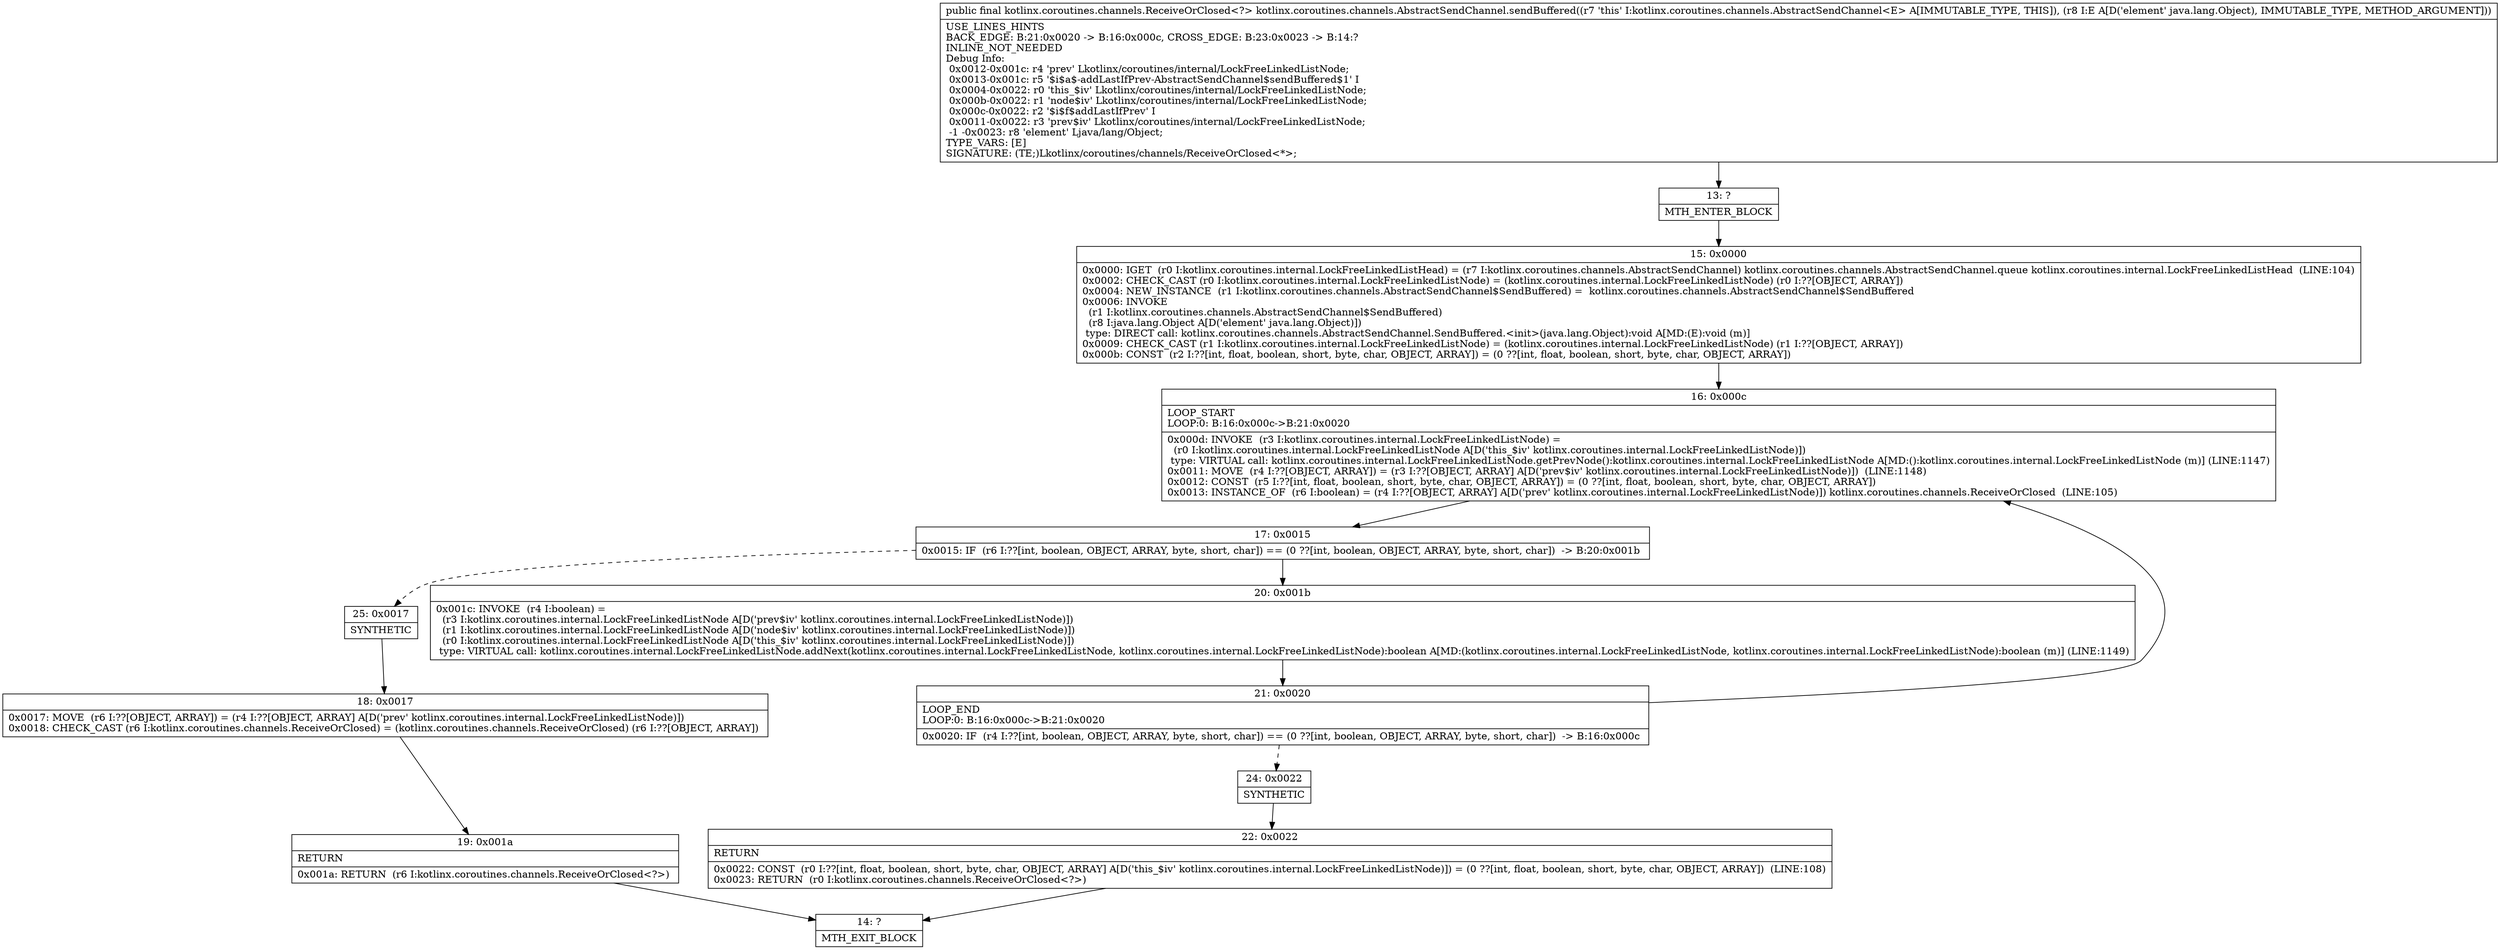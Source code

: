 digraph "CFG forkotlinx.coroutines.channels.AbstractSendChannel.sendBuffered(Ljava\/lang\/Object;)Lkotlinx\/coroutines\/channels\/ReceiveOrClosed;" {
Node_13 [shape=record,label="{13\:\ ?|MTH_ENTER_BLOCK\l}"];
Node_15 [shape=record,label="{15\:\ 0x0000|0x0000: IGET  (r0 I:kotlinx.coroutines.internal.LockFreeLinkedListHead) = (r7 I:kotlinx.coroutines.channels.AbstractSendChannel) kotlinx.coroutines.channels.AbstractSendChannel.queue kotlinx.coroutines.internal.LockFreeLinkedListHead  (LINE:104)\l0x0002: CHECK_CAST (r0 I:kotlinx.coroutines.internal.LockFreeLinkedListNode) = (kotlinx.coroutines.internal.LockFreeLinkedListNode) (r0 I:??[OBJECT, ARRAY]) \l0x0004: NEW_INSTANCE  (r1 I:kotlinx.coroutines.channels.AbstractSendChannel$SendBuffered) =  kotlinx.coroutines.channels.AbstractSendChannel$SendBuffered \l0x0006: INVOKE  \l  (r1 I:kotlinx.coroutines.channels.AbstractSendChannel$SendBuffered)\l  (r8 I:java.lang.Object A[D('element' java.lang.Object)])\l type: DIRECT call: kotlinx.coroutines.channels.AbstractSendChannel.SendBuffered.\<init\>(java.lang.Object):void A[MD:(E):void (m)]\l0x0009: CHECK_CAST (r1 I:kotlinx.coroutines.internal.LockFreeLinkedListNode) = (kotlinx.coroutines.internal.LockFreeLinkedListNode) (r1 I:??[OBJECT, ARRAY]) \l0x000b: CONST  (r2 I:??[int, float, boolean, short, byte, char, OBJECT, ARRAY]) = (0 ??[int, float, boolean, short, byte, char, OBJECT, ARRAY]) \l}"];
Node_16 [shape=record,label="{16\:\ 0x000c|LOOP_START\lLOOP:0: B:16:0x000c\-\>B:21:0x0020\l|0x000d: INVOKE  (r3 I:kotlinx.coroutines.internal.LockFreeLinkedListNode) = \l  (r0 I:kotlinx.coroutines.internal.LockFreeLinkedListNode A[D('this_$iv' kotlinx.coroutines.internal.LockFreeLinkedListNode)])\l type: VIRTUAL call: kotlinx.coroutines.internal.LockFreeLinkedListNode.getPrevNode():kotlinx.coroutines.internal.LockFreeLinkedListNode A[MD:():kotlinx.coroutines.internal.LockFreeLinkedListNode (m)] (LINE:1147)\l0x0011: MOVE  (r4 I:??[OBJECT, ARRAY]) = (r3 I:??[OBJECT, ARRAY] A[D('prev$iv' kotlinx.coroutines.internal.LockFreeLinkedListNode)])  (LINE:1148)\l0x0012: CONST  (r5 I:??[int, float, boolean, short, byte, char, OBJECT, ARRAY]) = (0 ??[int, float, boolean, short, byte, char, OBJECT, ARRAY]) \l0x0013: INSTANCE_OF  (r6 I:boolean) = (r4 I:??[OBJECT, ARRAY] A[D('prev' kotlinx.coroutines.internal.LockFreeLinkedListNode)]) kotlinx.coroutines.channels.ReceiveOrClosed  (LINE:105)\l}"];
Node_17 [shape=record,label="{17\:\ 0x0015|0x0015: IF  (r6 I:??[int, boolean, OBJECT, ARRAY, byte, short, char]) == (0 ??[int, boolean, OBJECT, ARRAY, byte, short, char])  \-\> B:20:0x001b \l}"];
Node_20 [shape=record,label="{20\:\ 0x001b|0x001c: INVOKE  (r4 I:boolean) = \l  (r3 I:kotlinx.coroutines.internal.LockFreeLinkedListNode A[D('prev$iv' kotlinx.coroutines.internal.LockFreeLinkedListNode)])\l  (r1 I:kotlinx.coroutines.internal.LockFreeLinkedListNode A[D('node$iv' kotlinx.coroutines.internal.LockFreeLinkedListNode)])\l  (r0 I:kotlinx.coroutines.internal.LockFreeLinkedListNode A[D('this_$iv' kotlinx.coroutines.internal.LockFreeLinkedListNode)])\l type: VIRTUAL call: kotlinx.coroutines.internal.LockFreeLinkedListNode.addNext(kotlinx.coroutines.internal.LockFreeLinkedListNode, kotlinx.coroutines.internal.LockFreeLinkedListNode):boolean A[MD:(kotlinx.coroutines.internal.LockFreeLinkedListNode, kotlinx.coroutines.internal.LockFreeLinkedListNode):boolean (m)] (LINE:1149)\l}"];
Node_21 [shape=record,label="{21\:\ 0x0020|LOOP_END\lLOOP:0: B:16:0x000c\-\>B:21:0x0020\l|0x0020: IF  (r4 I:??[int, boolean, OBJECT, ARRAY, byte, short, char]) == (0 ??[int, boolean, OBJECT, ARRAY, byte, short, char])  \-\> B:16:0x000c \l}"];
Node_24 [shape=record,label="{24\:\ 0x0022|SYNTHETIC\l}"];
Node_22 [shape=record,label="{22\:\ 0x0022|RETURN\l|0x0022: CONST  (r0 I:??[int, float, boolean, short, byte, char, OBJECT, ARRAY] A[D('this_$iv' kotlinx.coroutines.internal.LockFreeLinkedListNode)]) = (0 ??[int, float, boolean, short, byte, char, OBJECT, ARRAY])  (LINE:108)\l0x0023: RETURN  (r0 I:kotlinx.coroutines.channels.ReceiveOrClosed\<?\>) \l}"];
Node_14 [shape=record,label="{14\:\ ?|MTH_EXIT_BLOCK\l}"];
Node_25 [shape=record,label="{25\:\ 0x0017|SYNTHETIC\l}"];
Node_18 [shape=record,label="{18\:\ 0x0017|0x0017: MOVE  (r6 I:??[OBJECT, ARRAY]) = (r4 I:??[OBJECT, ARRAY] A[D('prev' kotlinx.coroutines.internal.LockFreeLinkedListNode)]) \l0x0018: CHECK_CAST (r6 I:kotlinx.coroutines.channels.ReceiveOrClosed) = (kotlinx.coroutines.channels.ReceiveOrClosed) (r6 I:??[OBJECT, ARRAY]) \l}"];
Node_19 [shape=record,label="{19\:\ 0x001a|RETURN\l|0x001a: RETURN  (r6 I:kotlinx.coroutines.channels.ReceiveOrClosed\<?\>) \l}"];
MethodNode[shape=record,label="{public final kotlinx.coroutines.channels.ReceiveOrClosed\<?\> kotlinx.coroutines.channels.AbstractSendChannel.sendBuffered((r7 'this' I:kotlinx.coroutines.channels.AbstractSendChannel\<E\> A[IMMUTABLE_TYPE, THIS]), (r8 I:E A[D('element' java.lang.Object), IMMUTABLE_TYPE, METHOD_ARGUMENT]))  | USE_LINES_HINTS\lBACK_EDGE: B:21:0x0020 \-\> B:16:0x000c, CROSS_EDGE: B:23:0x0023 \-\> B:14:?\lINLINE_NOT_NEEDED\lDebug Info:\l  0x0012\-0x001c: r4 'prev' Lkotlinx\/coroutines\/internal\/LockFreeLinkedListNode;\l  0x0013\-0x001c: r5 '$i$a$\-addLastIfPrev\-AbstractSendChannel$sendBuffered$1' I\l  0x0004\-0x0022: r0 'this_$iv' Lkotlinx\/coroutines\/internal\/LockFreeLinkedListNode;\l  0x000b\-0x0022: r1 'node$iv' Lkotlinx\/coroutines\/internal\/LockFreeLinkedListNode;\l  0x000c\-0x0022: r2 '$i$f$addLastIfPrev' I\l  0x0011\-0x0022: r3 'prev$iv' Lkotlinx\/coroutines\/internal\/LockFreeLinkedListNode;\l  \-1 \-0x0023: r8 'element' Ljava\/lang\/Object;\lTYPE_VARS: [E]\lSIGNATURE: (TE;)Lkotlinx\/coroutines\/channels\/ReceiveOrClosed\<*\>;\l}"];
MethodNode -> Node_13;Node_13 -> Node_15;
Node_15 -> Node_16;
Node_16 -> Node_17;
Node_17 -> Node_20;
Node_17 -> Node_25[style=dashed];
Node_20 -> Node_21;
Node_21 -> Node_16;
Node_21 -> Node_24[style=dashed];
Node_24 -> Node_22;
Node_22 -> Node_14;
Node_25 -> Node_18;
Node_18 -> Node_19;
Node_19 -> Node_14;
}

